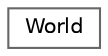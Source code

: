 digraph "Graphical Class Hierarchy"
{
 // LATEX_PDF_SIZE
  bgcolor="transparent";
  edge [fontname=Helvetica,fontsize=10,labelfontname=Helvetica,labelfontsize=10];
  node [fontname=Helvetica,fontsize=10,shape=box,height=0.2,width=0.4];
  rankdir="LR";
  Node0 [id="Node000000",label="World",height=0.2,width=0.4,color="grey40", fillcolor="white", style="filled",URL="$classWorld.html",tooltip="Manages the game world, map, and entity positioning."];
}
